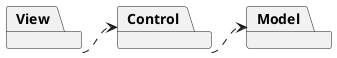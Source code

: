 @startuml

package View

package Control

package Model

View .right.> Control
Control .right.> Model

@enduml